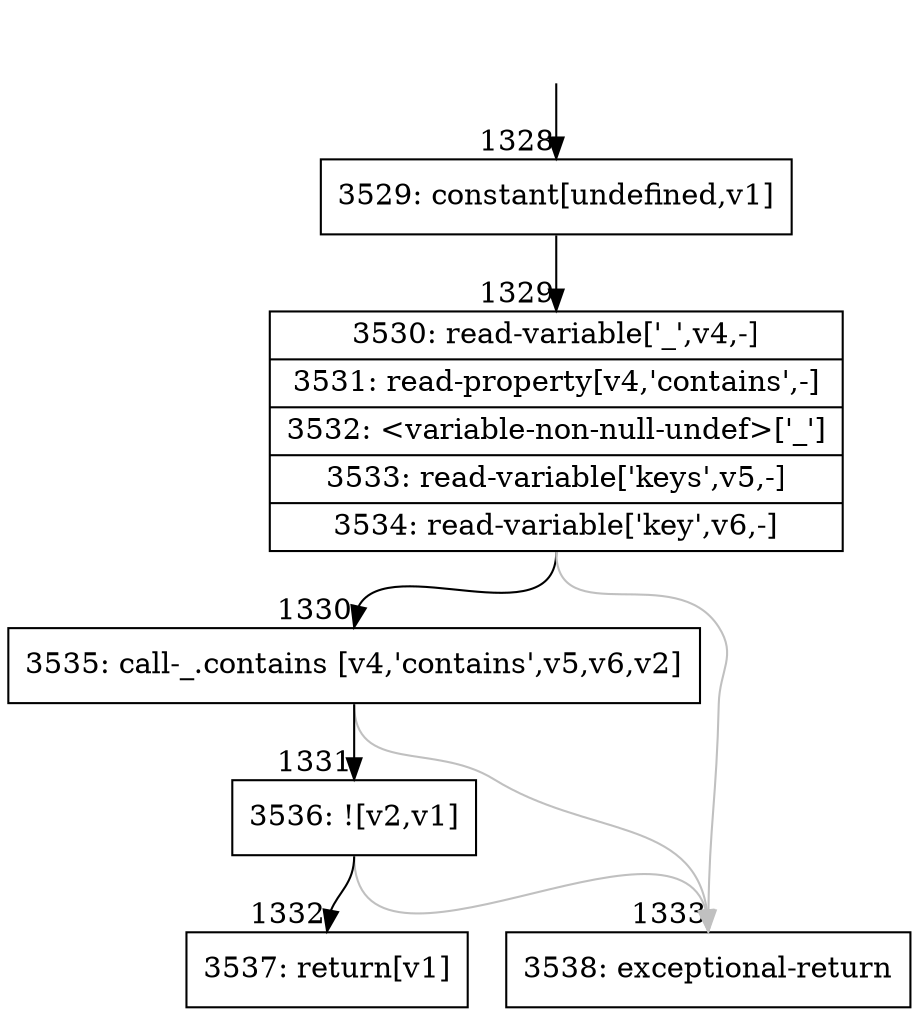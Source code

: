 digraph {
rankdir="TD"
BB_entry113[shape=none,label=""];
BB_entry113 -> BB1328 [tailport=s, headport=n, headlabel="    1328"]
BB1328 [shape=record label="{3529: constant[undefined,v1]}" ] 
BB1328 -> BB1329 [tailport=s, headport=n, headlabel="      1329"]
BB1329 [shape=record label="{3530: read-variable['_',v4,-]|3531: read-property[v4,'contains',-]|3532: \<variable-non-null-undef\>['_']|3533: read-variable['keys',v5,-]|3534: read-variable['key',v6,-]}" ] 
BB1329 -> BB1330 [tailport=s, headport=n, headlabel="      1330"]
BB1329 -> BB1333 [tailport=s, headport=n, color=gray, headlabel="      1333"]
BB1330 [shape=record label="{3535: call-_.contains [v4,'contains',v5,v6,v2]}" ] 
BB1330 -> BB1331 [tailport=s, headport=n, headlabel="      1331"]
BB1330 -> BB1333 [tailport=s, headport=n, color=gray]
BB1331 [shape=record label="{3536: ![v2,v1]}" ] 
BB1331 -> BB1332 [tailport=s, headport=n, headlabel="      1332"]
BB1331 -> BB1333 [tailport=s, headport=n, color=gray]
BB1332 [shape=record label="{3537: return[v1]}" ] 
BB1333 [shape=record label="{3538: exceptional-return}" ] 
//#$~ 1049
}
